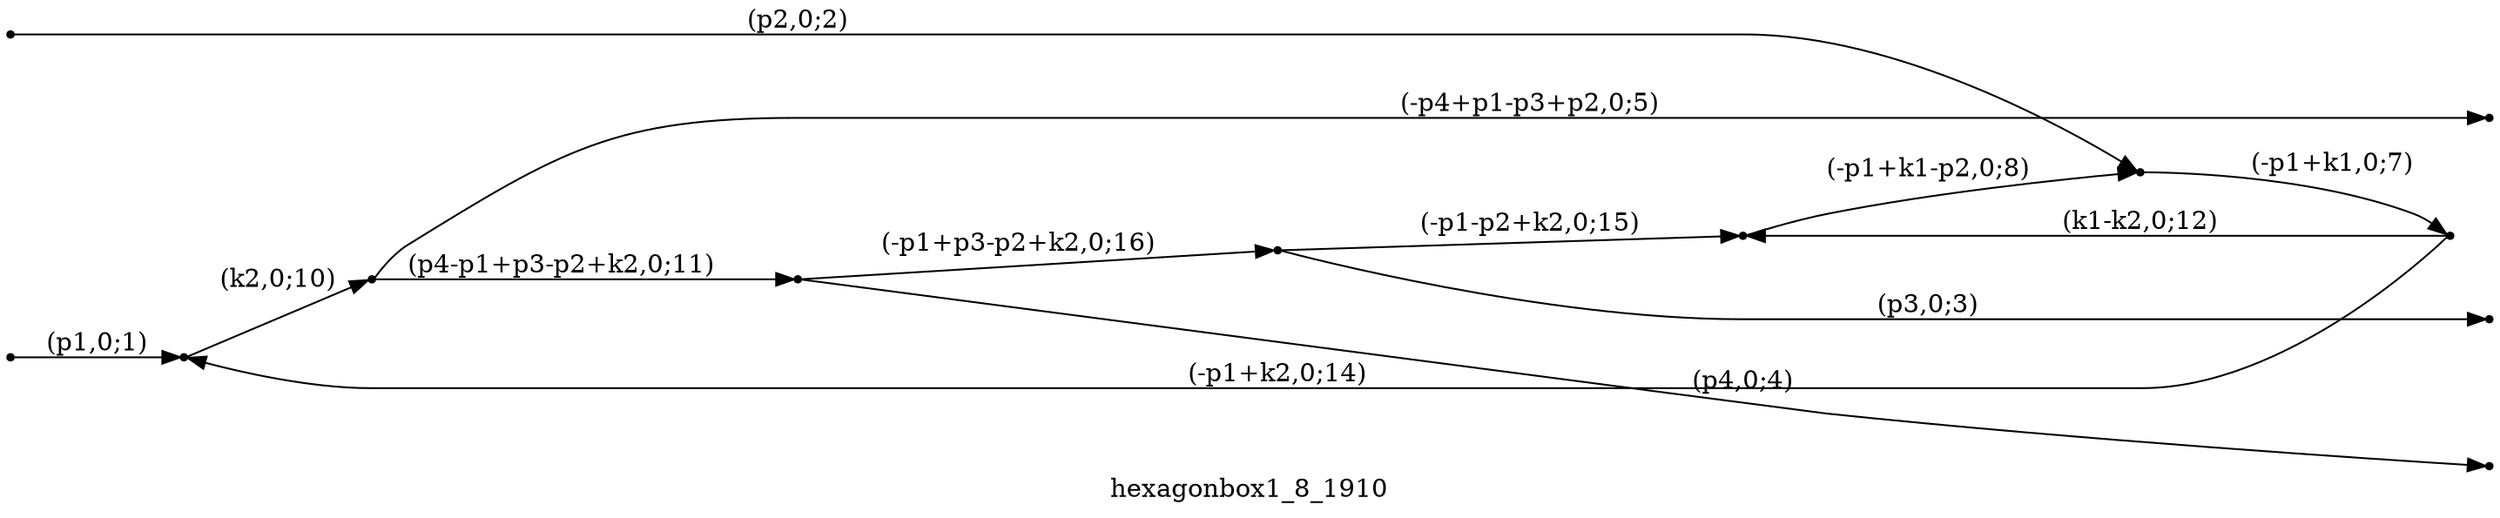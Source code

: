 digraph hexagonbox1_8_1910 {
  label="hexagonbox1_8_1910";
  rankdir="LR";
  subgraph edges {
    -1 -> 5 [label="(p1,0;1)"];
    -2 -> 1 [label="(p2,0;2)"];
    7 -> -3 [label="(p3,0;3)"];
    6 -> -4 [label="(p4,0;4)"];
    2 -> -5 [label="(-p4+p1-p3+p2,0;5)"];
    1 -> 4 [label="(-p1+k1,0;7)"];
    3 -> 1 [label="(-p1+k1-p2,0;8)"];
    5 -> 2 [label="(k2,0;10)"];
    2 -> 6 [label="(p4-p1+p3-p2+k2,0;11)"];
    4 -> 3 [label="(k1-k2,0;12)"];
    4 -> 5 [label="(-p1+k2,0;14)"];
    7 -> 3 [label="(-p1-p2+k2,0;15)"];
    6 -> 7 [label="(-p1+p3-p2+k2,0;16)"];
  }
  subgraph incoming { rank="source"; -1; -2; }
  subgraph outgoing { rank="sink"; -3; -4; -5; }
-5 [shape=point];
-4 [shape=point];
-3 [shape=point];
-2 [shape=point];
-1 [shape=point];
1 [shape=point];
2 [shape=point];
3 [shape=point];
4 [shape=point];
5 [shape=point];
6 [shape=point];
7 [shape=point];
}

